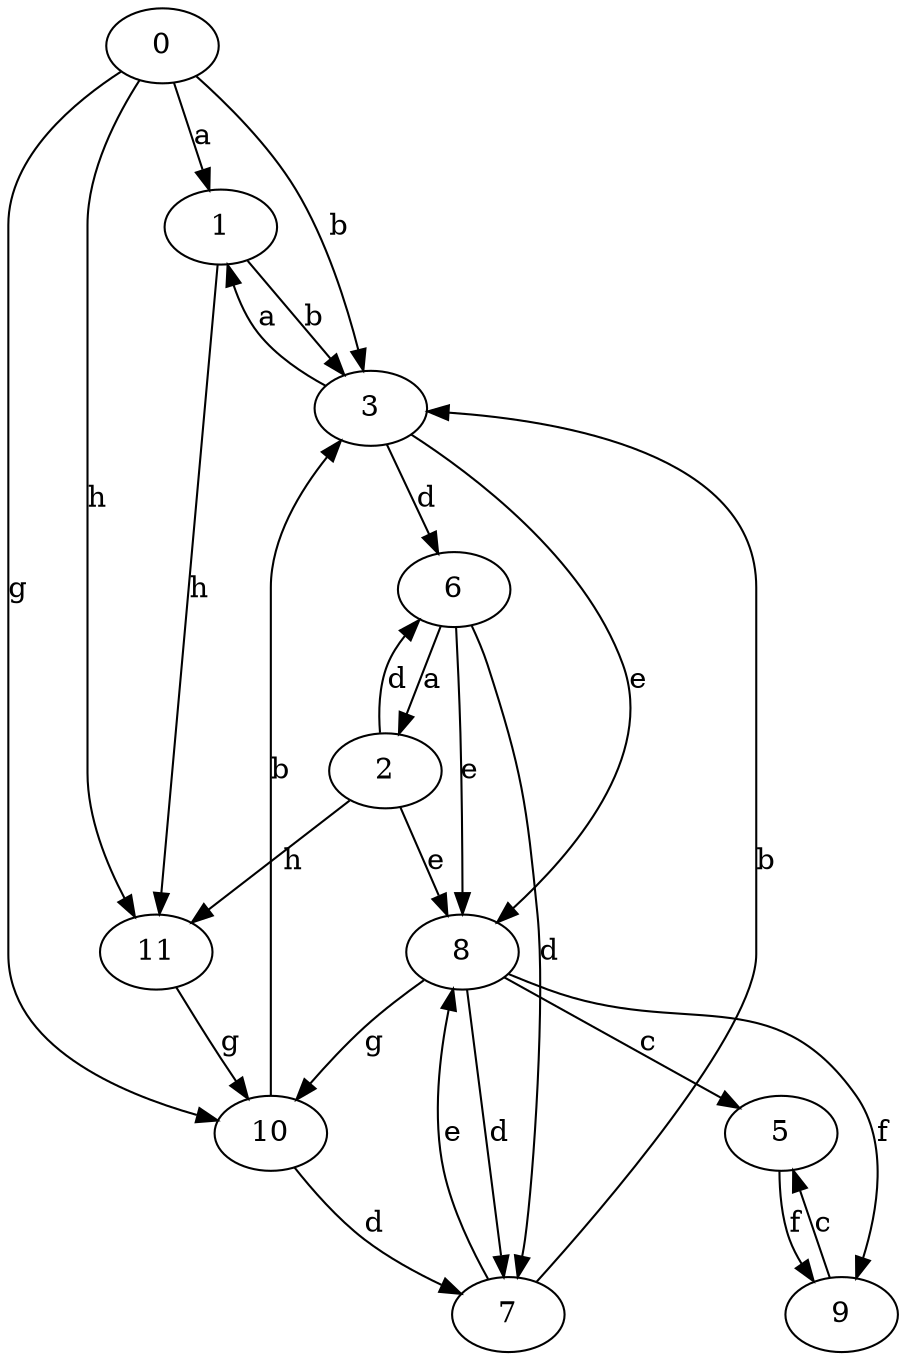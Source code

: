 strict digraph  {
1;
0;
2;
3;
5;
6;
7;
8;
9;
10;
11;
1 -> 3  [label=b];
1 -> 11  [label=h];
0 -> 1  [label=a];
0 -> 3  [label=b];
0 -> 10  [label=g];
0 -> 11  [label=h];
2 -> 6  [label=d];
2 -> 8  [label=e];
2 -> 11  [label=h];
3 -> 1  [label=a];
3 -> 6  [label=d];
3 -> 8  [label=e];
5 -> 9  [label=f];
6 -> 2  [label=a];
6 -> 7  [label=d];
6 -> 8  [label=e];
7 -> 3  [label=b];
7 -> 8  [label=e];
8 -> 5  [label=c];
8 -> 7  [label=d];
8 -> 9  [label=f];
8 -> 10  [label=g];
9 -> 5  [label=c];
10 -> 3  [label=b];
10 -> 7  [label=d];
11 -> 10  [label=g];
}

